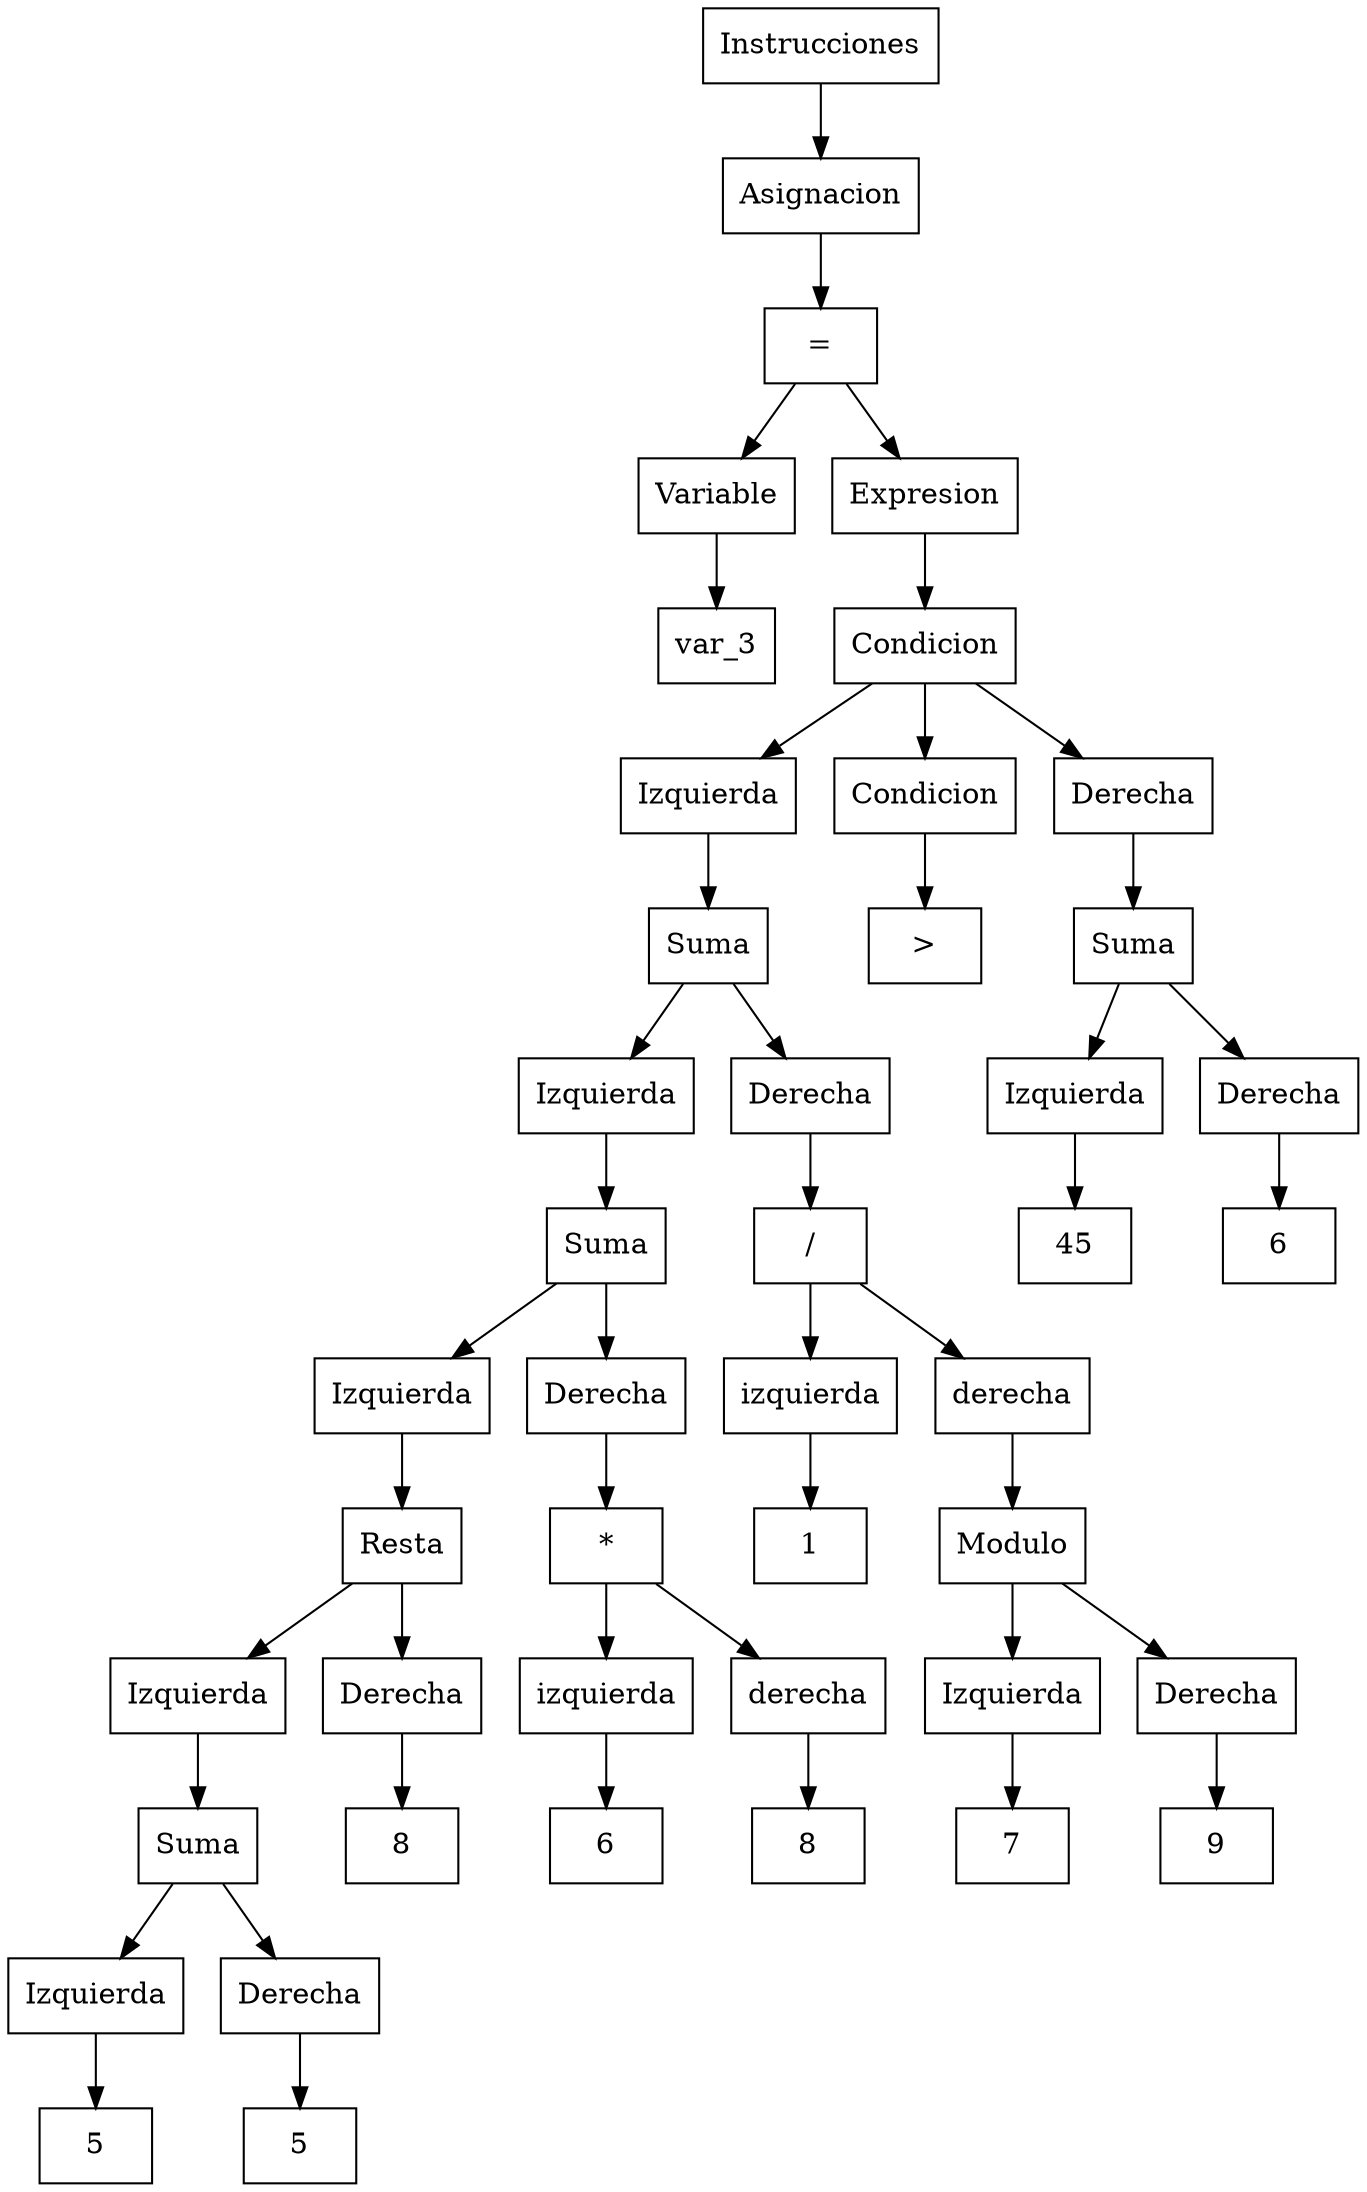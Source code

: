 digraph AST {
node [shape=box];
rankdir=TB;
node0[label="Instrucciones"];
node0->nodo10
nodo10[label="Asignacion"];
nodo10igual[label="="];
nodo101[label="Variable"];
nodo101->nodo10hijo0
nodo10hijo0[label="var_3"];
nodo102[label="Expresion"];
nodo102->node17
node17[label="Condicion"];
node17valor1[label="Izquierda"];
node17valor1 ->node116
node116[label="Suma"];
node116derecha[label="Izquierda"];
node116derecha -> node112
node112[label="Suma"];
node112derecha[label="Izquierda"];
node112derecha -> node110
node110[label="Resta"];
node110derecha[label="Izquierda"];
node110derecha -> node18
node18[label="Suma"];
node18derecha[label="Izquierda"];
node18derecha -> nodo18hijo0
nodo18hijo0[label="5"];
node18izquierda[label="Derecha"];
node18izquierda -> nodo18hijo1
nodo18hijo1[label="5"];
node18 -> node18derecha;
node18 -> node18izquierda;
node110izquierda[label="Derecha"];
node110izquierda -> nodo110hijo0
nodo110hijo0[label="8"];
node110 -> node110derecha;
node110 -> node110izquierda;
node112izquierda[label="Derecha"];
node112izquierda -> node114
node114[label=" * "];
node1140 [label="izquierda"];
node1140 -> nodo114hijo0
nodo114hijo0[label="6"];
node1141 [label="derecha"];
node1141 -> nodo114hijo1
nodo114hijo1[label="8"];
node114 -> node1140;
node114 -> node1141;
node112 -> node112derecha;
node112 -> node112izquierda;
node116izquierda[label="Derecha"];
node116izquierda -> node118
node118[label=" / "];
node1180 [label="izquierda"];
node1180 -> nodo118hijo0
nodo118hijo0[label="1"];
node1181 [label="derecha"];
node1181 -> node120
node120[label="Modulo"];
node120derecha[label="Izquierda"];
node120derecha -> nodo120hijo0
nodo120hijo0[label="7"];
node120izquierda[label="Derecha"];
node120izquierda -> nodo120hijo1
nodo120hijo1[label="9"];
node120 -> node120derecha;
node120 -> node120izquierda;
node118 -> node1180;
node118 -> node1181;
node116 -> node116derecha;
node116 -> node116izquierda;

node17condicion[label="Condicion"];
node17condicion ->nodo17hijo0
nodo17hijo0[label=">"];

node17valor2[label="Derecha"];
node17valor2 ->node125
node125[label="Suma"];
node125derecha[label="Izquierda"];
node125derecha -> nodo125hijo0
nodo125hijo0[label="45"];
node125izquierda[label="Derecha"];
node125izquierda -> nodo125hijo1
nodo125hijo1[label="6"];
node125 -> node125derecha;
node125 -> node125izquierda;

node17 -> node17valor1;
node17 -> node17condicion;
node17 -> node17valor2;
nodo10igual->nodo101;
nodo10igual->nodo102;
nodo10->nodo10igual;
}